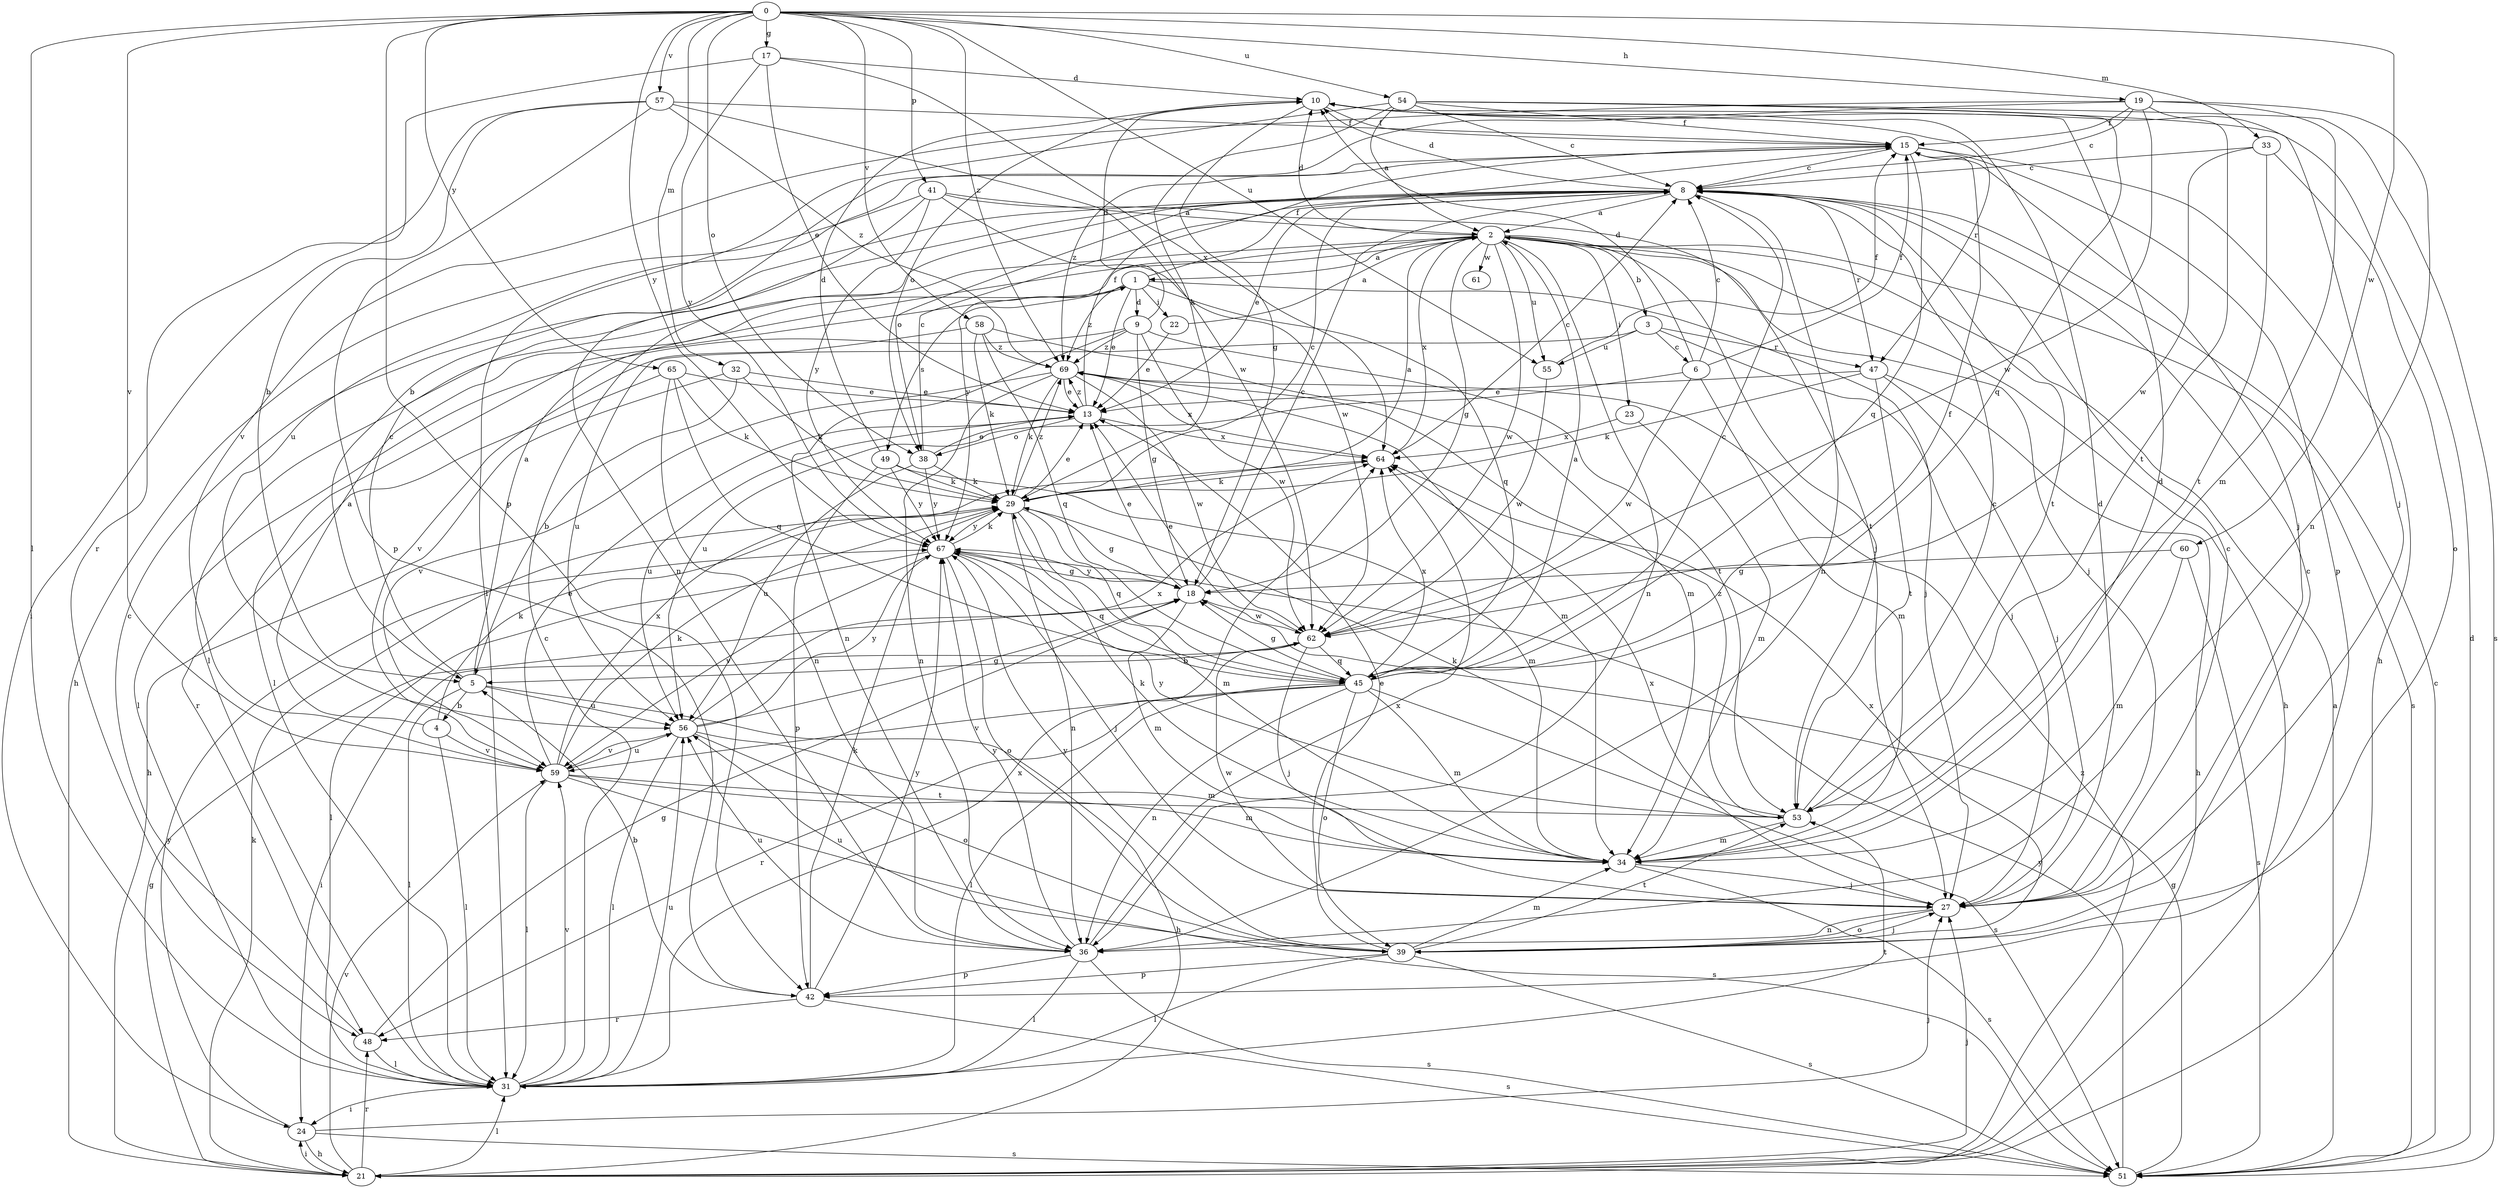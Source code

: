 strict digraph  {
0;
1;
2;
3;
4;
5;
6;
8;
9;
10;
13;
15;
17;
18;
19;
21;
22;
23;
24;
27;
29;
31;
32;
33;
34;
36;
38;
39;
41;
42;
45;
47;
48;
49;
51;
53;
54;
55;
56;
57;
58;
59;
60;
61;
62;
64;
65;
67;
69;
0 -> 17  [label=g];
0 -> 19  [label=h];
0 -> 31  [label=l];
0 -> 32  [label=m];
0 -> 33  [label=m];
0 -> 38  [label=o];
0 -> 41  [label=p];
0 -> 42  [label=p];
0 -> 54  [label=u];
0 -> 55  [label=u];
0 -> 57  [label=v];
0 -> 58  [label=v];
0 -> 59  [label=v];
0 -> 60  [label=w];
0 -> 65  [label=y];
0 -> 67  [label=y];
0 -> 69  [label=z];
1 -> 9  [label=d];
1 -> 13  [label=e];
1 -> 15  [label=f];
1 -> 22  [label=i];
1 -> 27  [label=j];
1 -> 31  [label=l];
1 -> 45  [label=q];
1 -> 49  [label=s];
1 -> 69  [label=z];
2 -> 1  [label=a];
2 -> 3  [label=b];
2 -> 10  [label=d];
2 -> 18  [label=g];
2 -> 21  [label=h];
2 -> 23  [label=i];
2 -> 27  [label=j];
2 -> 31  [label=l];
2 -> 36  [label=n];
2 -> 51  [label=s];
2 -> 53  [label=t];
2 -> 55  [label=u];
2 -> 61  [label=w];
2 -> 62  [label=w];
2 -> 64  [label=x];
2 -> 67  [label=y];
3 -> 6  [label=c];
3 -> 27  [label=j];
3 -> 47  [label=r];
3 -> 55  [label=u];
3 -> 59  [label=v];
4 -> 1  [label=a];
4 -> 29  [label=k];
4 -> 31  [label=l];
4 -> 59  [label=v];
5 -> 2  [label=a];
5 -> 4  [label=b];
5 -> 8  [label=c];
5 -> 21  [label=h];
5 -> 31  [label=l];
5 -> 56  [label=u];
6 -> 8  [label=c];
6 -> 10  [label=d];
6 -> 15  [label=f];
6 -> 34  [label=m];
6 -> 56  [label=u];
6 -> 62  [label=w];
8 -> 2  [label=a];
8 -> 10  [label=d];
8 -> 13  [label=e];
8 -> 36  [label=n];
8 -> 38  [label=o];
8 -> 47  [label=r];
8 -> 53  [label=t];
9 -> 10  [label=d];
9 -> 18  [label=g];
9 -> 31  [label=l];
9 -> 36  [label=n];
9 -> 53  [label=t];
9 -> 62  [label=w];
9 -> 69  [label=z];
10 -> 15  [label=f];
10 -> 18  [label=g];
10 -> 38  [label=o];
10 -> 47  [label=r];
13 -> 15  [label=f];
13 -> 38  [label=o];
13 -> 56  [label=u];
13 -> 64  [label=x];
13 -> 69  [label=z];
15 -> 8  [label=c];
15 -> 21  [label=h];
15 -> 27  [label=j];
15 -> 42  [label=p];
15 -> 45  [label=q];
15 -> 56  [label=u];
15 -> 69  [label=z];
17 -> 10  [label=d];
17 -> 13  [label=e];
17 -> 48  [label=r];
17 -> 64  [label=x];
17 -> 67  [label=y];
18 -> 8  [label=c];
18 -> 13  [label=e];
18 -> 34  [label=m];
18 -> 62  [label=w];
18 -> 67  [label=y];
19 -> 5  [label=b];
19 -> 8  [label=c];
19 -> 15  [label=f];
19 -> 34  [label=m];
19 -> 36  [label=n];
19 -> 53  [label=t];
19 -> 59  [label=v];
19 -> 62  [label=w];
21 -> 18  [label=g];
21 -> 24  [label=i];
21 -> 27  [label=j];
21 -> 29  [label=k];
21 -> 31  [label=l];
21 -> 48  [label=r];
21 -> 59  [label=v];
21 -> 69  [label=z];
22 -> 2  [label=a];
22 -> 13  [label=e];
23 -> 34  [label=m];
23 -> 64  [label=x];
24 -> 21  [label=h];
24 -> 27  [label=j];
24 -> 51  [label=s];
24 -> 67  [label=y];
27 -> 8  [label=c];
27 -> 10  [label=d];
27 -> 36  [label=n];
27 -> 39  [label=o];
27 -> 62  [label=w];
27 -> 64  [label=x];
29 -> 2  [label=a];
29 -> 8  [label=c];
29 -> 13  [label=e];
29 -> 18  [label=g];
29 -> 34  [label=m];
29 -> 36  [label=n];
29 -> 45  [label=q];
29 -> 67  [label=y];
29 -> 69  [label=z];
31 -> 8  [label=c];
31 -> 24  [label=i];
31 -> 53  [label=t];
31 -> 56  [label=u];
31 -> 59  [label=v];
31 -> 64  [label=x];
32 -> 5  [label=b];
32 -> 13  [label=e];
32 -> 21  [label=h];
32 -> 29  [label=k];
33 -> 8  [label=c];
33 -> 39  [label=o];
33 -> 53  [label=t];
33 -> 62  [label=w];
34 -> 10  [label=d];
34 -> 27  [label=j];
34 -> 29  [label=k];
34 -> 51  [label=s];
36 -> 31  [label=l];
36 -> 42  [label=p];
36 -> 51  [label=s];
36 -> 56  [label=u];
36 -> 64  [label=x];
36 -> 67  [label=y];
38 -> 8  [label=c];
38 -> 13  [label=e];
38 -> 29  [label=k];
38 -> 56  [label=u];
38 -> 67  [label=y];
39 -> 8  [label=c];
39 -> 13  [label=e];
39 -> 27  [label=j];
39 -> 31  [label=l];
39 -> 34  [label=m];
39 -> 42  [label=p];
39 -> 51  [label=s];
39 -> 53  [label=t];
39 -> 56  [label=u];
39 -> 64  [label=x];
39 -> 67  [label=y];
41 -> 2  [label=a];
41 -> 21  [label=h];
41 -> 27  [label=j];
41 -> 36  [label=n];
41 -> 62  [label=w];
41 -> 67  [label=y];
42 -> 5  [label=b];
42 -> 29  [label=k];
42 -> 48  [label=r];
42 -> 51  [label=s];
42 -> 67  [label=y];
45 -> 2  [label=a];
45 -> 8  [label=c];
45 -> 15  [label=f];
45 -> 18  [label=g];
45 -> 31  [label=l];
45 -> 34  [label=m];
45 -> 36  [label=n];
45 -> 39  [label=o];
45 -> 48  [label=r];
45 -> 51  [label=s];
45 -> 59  [label=v];
45 -> 64  [label=x];
47 -> 13  [label=e];
47 -> 21  [label=h];
47 -> 27  [label=j];
47 -> 29  [label=k];
47 -> 53  [label=t];
48 -> 8  [label=c];
48 -> 18  [label=g];
48 -> 31  [label=l];
49 -> 10  [label=d];
49 -> 29  [label=k];
49 -> 34  [label=m];
49 -> 42  [label=p];
49 -> 67  [label=y];
51 -> 2  [label=a];
51 -> 8  [label=c];
51 -> 10  [label=d];
51 -> 18  [label=g];
51 -> 67  [label=y];
53 -> 8  [label=c];
53 -> 29  [label=k];
53 -> 34  [label=m];
53 -> 67  [label=y];
53 -> 69  [label=z];
54 -> 2  [label=a];
54 -> 8  [label=c];
54 -> 15  [label=f];
54 -> 27  [label=j];
54 -> 29  [label=k];
54 -> 31  [label=l];
54 -> 45  [label=q];
54 -> 51  [label=s];
55 -> 15  [label=f];
55 -> 62  [label=w];
56 -> 18  [label=g];
56 -> 31  [label=l];
56 -> 34  [label=m];
56 -> 39  [label=o];
56 -> 59  [label=v];
56 -> 64  [label=x];
56 -> 67  [label=y];
57 -> 5  [label=b];
57 -> 15  [label=f];
57 -> 24  [label=i];
57 -> 42  [label=p];
57 -> 62  [label=w];
57 -> 69  [label=z];
58 -> 29  [label=k];
58 -> 34  [label=m];
58 -> 45  [label=q];
58 -> 56  [label=u];
58 -> 69  [label=z];
59 -> 13  [label=e];
59 -> 29  [label=k];
59 -> 31  [label=l];
59 -> 34  [label=m];
59 -> 51  [label=s];
59 -> 53  [label=t];
59 -> 56  [label=u];
59 -> 64  [label=x];
60 -> 18  [label=g];
60 -> 34  [label=m];
60 -> 51  [label=s];
62 -> 5  [label=b];
62 -> 13  [label=e];
62 -> 24  [label=i];
62 -> 27  [label=j];
62 -> 45  [label=q];
64 -> 8  [label=c];
64 -> 29  [label=k];
65 -> 13  [label=e];
65 -> 29  [label=k];
65 -> 36  [label=n];
65 -> 45  [label=q];
65 -> 48  [label=r];
67 -> 18  [label=g];
67 -> 27  [label=j];
67 -> 29  [label=k];
67 -> 31  [label=l];
67 -> 39  [label=o];
67 -> 45  [label=q];
67 -> 59  [label=v];
69 -> 13  [label=e];
69 -> 29  [label=k];
69 -> 34  [label=m];
69 -> 36  [label=n];
69 -> 59  [label=v];
69 -> 62  [label=w];
69 -> 64  [label=x];
}
